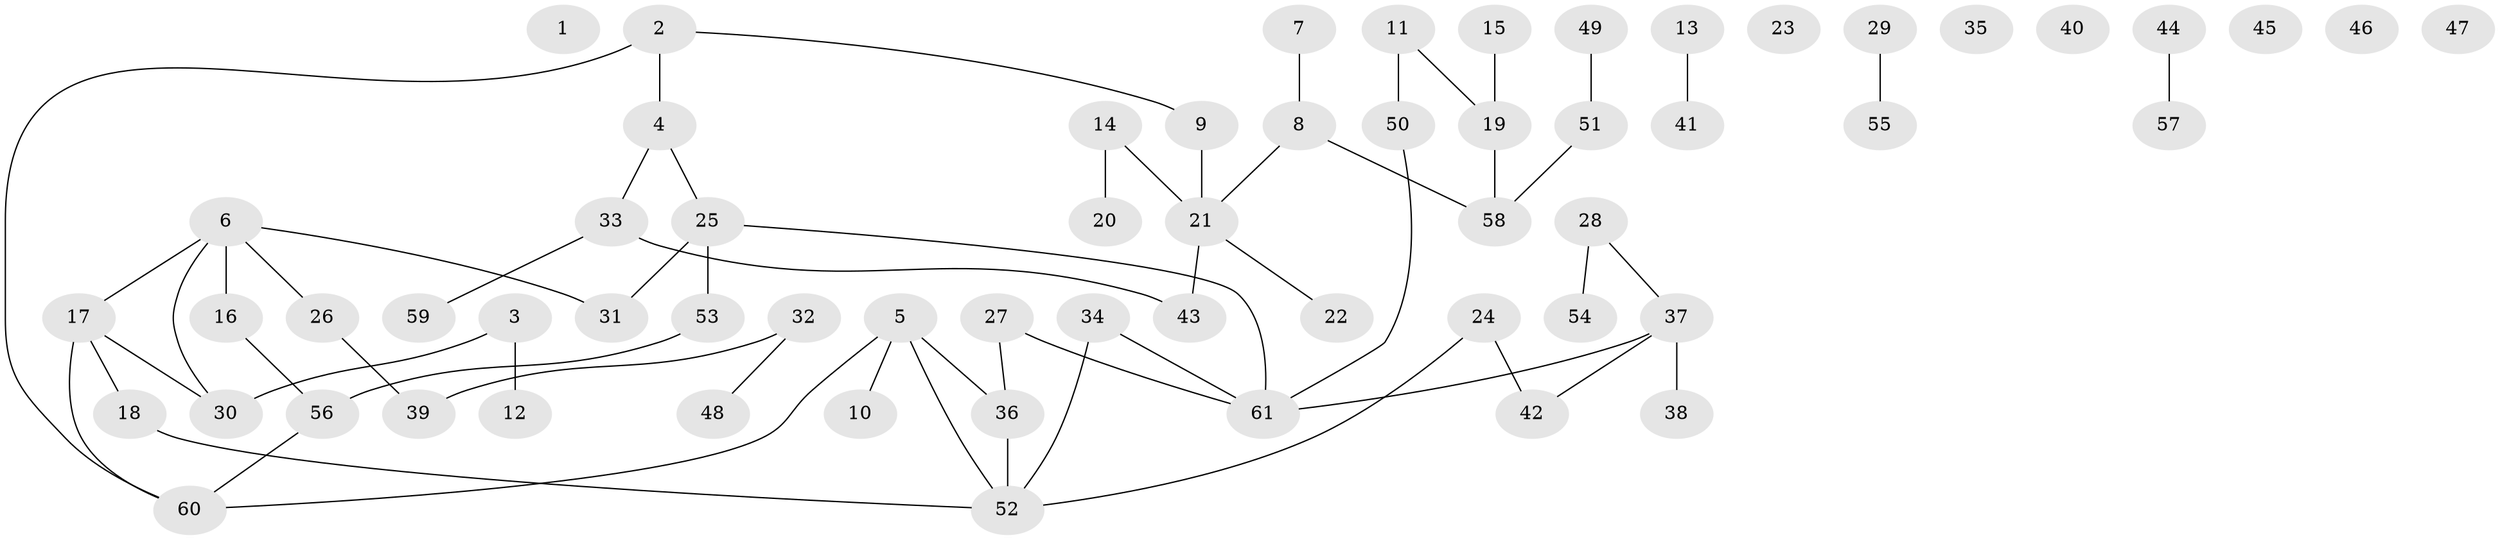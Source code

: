 // coarse degree distribution, {2: 0.5555555555555556, 1: 0.2222222222222222, 3: 0.2222222222222222}
// Generated by graph-tools (version 1.1) at 2025/35/03/04/25 23:35:49]
// undirected, 61 vertices, 61 edges
graph export_dot {
  node [color=gray90,style=filled];
  1;
  2;
  3;
  4;
  5;
  6;
  7;
  8;
  9;
  10;
  11;
  12;
  13;
  14;
  15;
  16;
  17;
  18;
  19;
  20;
  21;
  22;
  23;
  24;
  25;
  26;
  27;
  28;
  29;
  30;
  31;
  32;
  33;
  34;
  35;
  36;
  37;
  38;
  39;
  40;
  41;
  42;
  43;
  44;
  45;
  46;
  47;
  48;
  49;
  50;
  51;
  52;
  53;
  54;
  55;
  56;
  57;
  58;
  59;
  60;
  61;
  2 -- 4;
  2 -- 9;
  2 -- 60;
  3 -- 12;
  3 -- 30;
  4 -- 25;
  4 -- 33;
  5 -- 10;
  5 -- 36;
  5 -- 52;
  5 -- 60;
  6 -- 16;
  6 -- 17;
  6 -- 26;
  6 -- 30;
  6 -- 31;
  7 -- 8;
  8 -- 21;
  8 -- 58;
  9 -- 21;
  11 -- 19;
  11 -- 50;
  13 -- 41;
  14 -- 20;
  14 -- 21;
  15 -- 19;
  16 -- 56;
  17 -- 18;
  17 -- 30;
  17 -- 60;
  18 -- 52;
  19 -- 58;
  21 -- 22;
  21 -- 43;
  24 -- 42;
  24 -- 52;
  25 -- 31;
  25 -- 53;
  25 -- 61;
  26 -- 39;
  27 -- 36;
  27 -- 61;
  28 -- 37;
  28 -- 54;
  29 -- 55;
  32 -- 39;
  32 -- 48;
  33 -- 43;
  33 -- 59;
  34 -- 52;
  34 -- 61;
  36 -- 52;
  37 -- 38;
  37 -- 42;
  37 -- 61;
  44 -- 57;
  49 -- 51;
  50 -- 61;
  51 -- 58;
  53 -- 56;
  56 -- 60;
}
